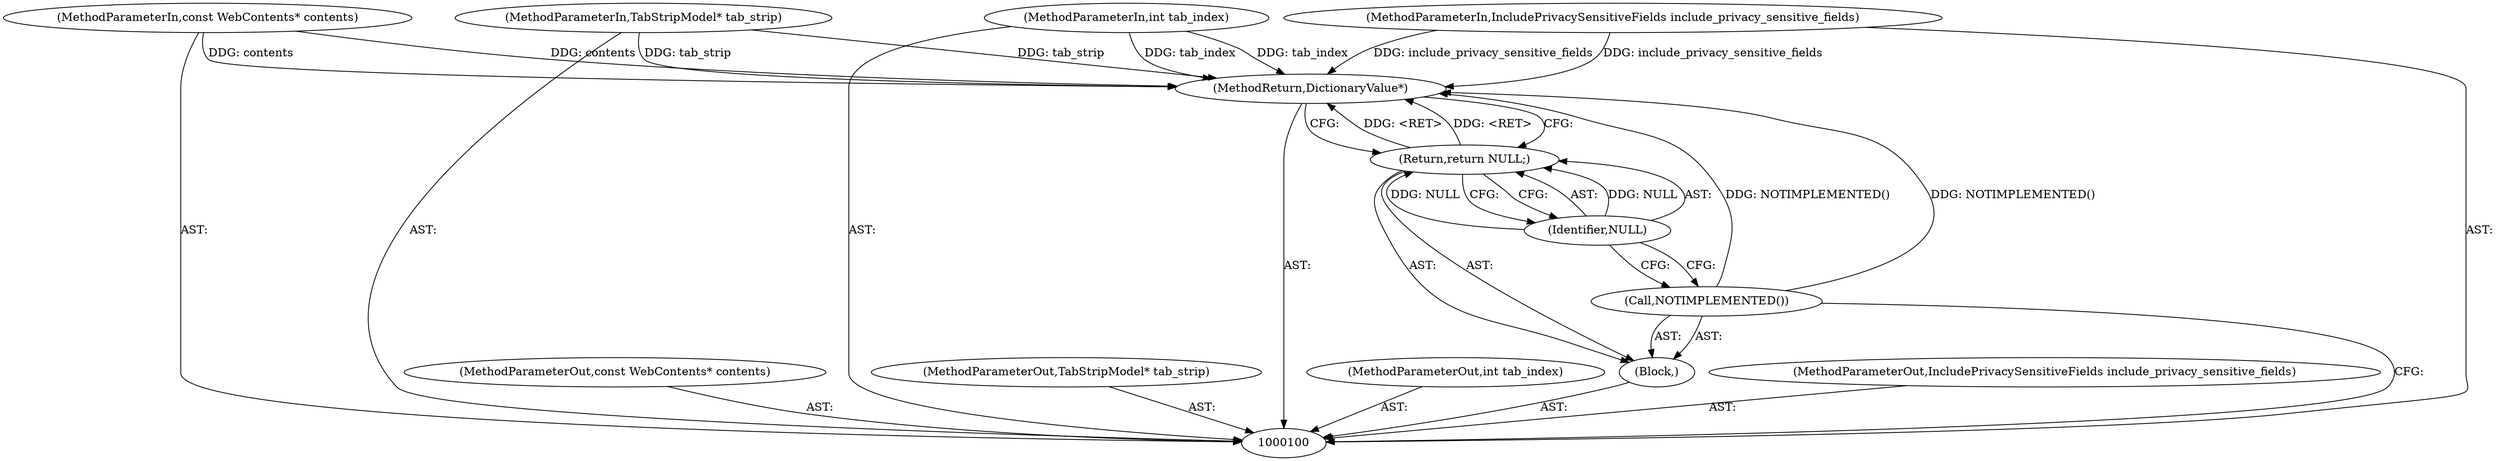 digraph "1_Chrome_f7ae1f7a918f1973dca241a7a23169906eaf4fe3_9" {
"1000109" [label="(MethodReturn,DictionaryValue*)"];
"1000101" [label="(MethodParameterIn,const WebContents* contents)"];
"1000121" [label="(MethodParameterOut,const WebContents* contents)"];
"1000102" [label="(MethodParameterIn,TabStripModel* tab_strip)"];
"1000122" [label="(MethodParameterOut,TabStripModel* tab_strip)"];
"1000103" [label="(MethodParameterIn,int tab_index)"];
"1000123" [label="(MethodParameterOut,int tab_index)"];
"1000104" [label="(MethodParameterIn,IncludePrivacySensitiveFields include_privacy_sensitive_fields)"];
"1000124" [label="(MethodParameterOut,IncludePrivacySensitiveFields include_privacy_sensitive_fields)"];
"1000105" [label="(Block,)"];
"1000106" [label="(Call,NOTIMPLEMENTED())"];
"1000108" [label="(Identifier,NULL)"];
"1000107" [label="(Return,return NULL;)"];
"1000109" -> "1000100"  [label="AST: "];
"1000109" -> "1000107"  [label="CFG: "];
"1000104" -> "1000109"  [label="DDG: include_privacy_sensitive_fields"];
"1000103" -> "1000109"  [label="DDG: tab_index"];
"1000102" -> "1000109"  [label="DDG: tab_strip"];
"1000101" -> "1000109"  [label="DDG: contents"];
"1000106" -> "1000109"  [label="DDG: NOTIMPLEMENTED()"];
"1000107" -> "1000109"  [label="DDG: <RET>"];
"1000101" -> "1000100"  [label="AST: "];
"1000101" -> "1000109"  [label="DDG: contents"];
"1000121" -> "1000100"  [label="AST: "];
"1000102" -> "1000100"  [label="AST: "];
"1000102" -> "1000109"  [label="DDG: tab_strip"];
"1000122" -> "1000100"  [label="AST: "];
"1000103" -> "1000100"  [label="AST: "];
"1000103" -> "1000109"  [label="DDG: tab_index"];
"1000123" -> "1000100"  [label="AST: "];
"1000104" -> "1000100"  [label="AST: "];
"1000104" -> "1000109"  [label="DDG: include_privacy_sensitive_fields"];
"1000124" -> "1000100"  [label="AST: "];
"1000105" -> "1000100"  [label="AST: "];
"1000106" -> "1000105"  [label="AST: "];
"1000107" -> "1000105"  [label="AST: "];
"1000106" -> "1000105"  [label="AST: "];
"1000106" -> "1000100"  [label="CFG: "];
"1000108" -> "1000106"  [label="CFG: "];
"1000106" -> "1000109"  [label="DDG: NOTIMPLEMENTED()"];
"1000108" -> "1000107"  [label="AST: "];
"1000108" -> "1000106"  [label="CFG: "];
"1000107" -> "1000108"  [label="CFG: "];
"1000108" -> "1000107"  [label="DDG: NULL"];
"1000107" -> "1000105"  [label="AST: "];
"1000107" -> "1000108"  [label="CFG: "];
"1000108" -> "1000107"  [label="AST: "];
"1000109" -> "1000107"  [label="CFG: "];
"1000107" -> "1000109"  [label="DDG: <RET>"];
"1000108" -> "1000107"  [label="DDG: NULL"];
}
